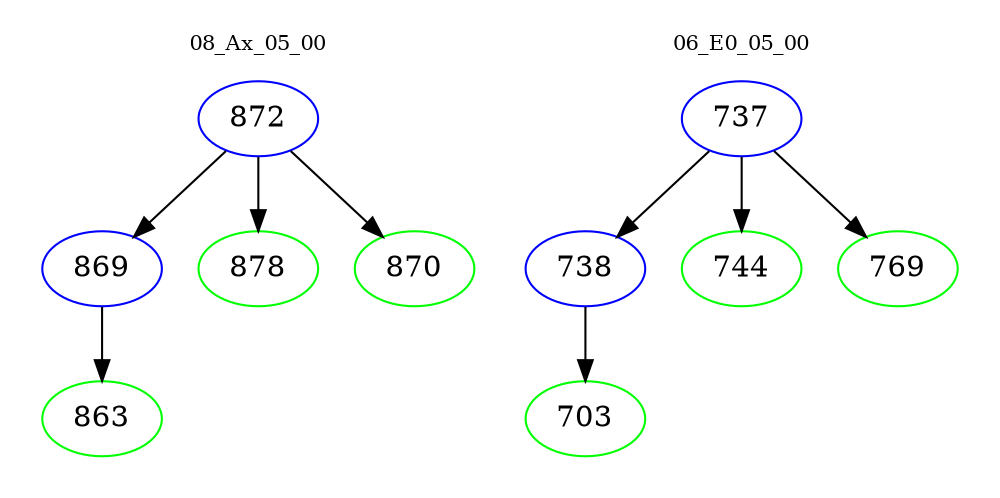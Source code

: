 digraph{
subgraph cluster_0 {
color = white
label = "08_Ax_05_00";
fontsize=10;
T0_872 [label="872", color="blue"]
T0_872 -> T0_869 [color="black"]
T0_869 [label="869", color="blue"]
T0_869 -> T0_863 [color="black"]
T0_863 [label="863", color="green"]
T0_872 -> T0_878 [color="black"]
T0_878 [label="878", color="green"]
T0_872 -> T0_870 [color="black"]
T0_870 [label="870", color="green"]
}
subgraph cluster_1 {
color = white
label = "06_E0_05_00";
fontsize=10;
T1_737 [label="737", color="blue"]
T1_737 -> T1_738 [color="black"]
T1_738 [label="738", color="blue"]
T1_738 -> T1_703 [color="black"]
T1_703 [label="703", color="green"]
T1_737 -> T1_744 [color="black"]
T1_744 [label="744", color="green"]
T1_737 -> T1_769 [color="black"]
T1_769 [label="769", color="green"]
}
}
